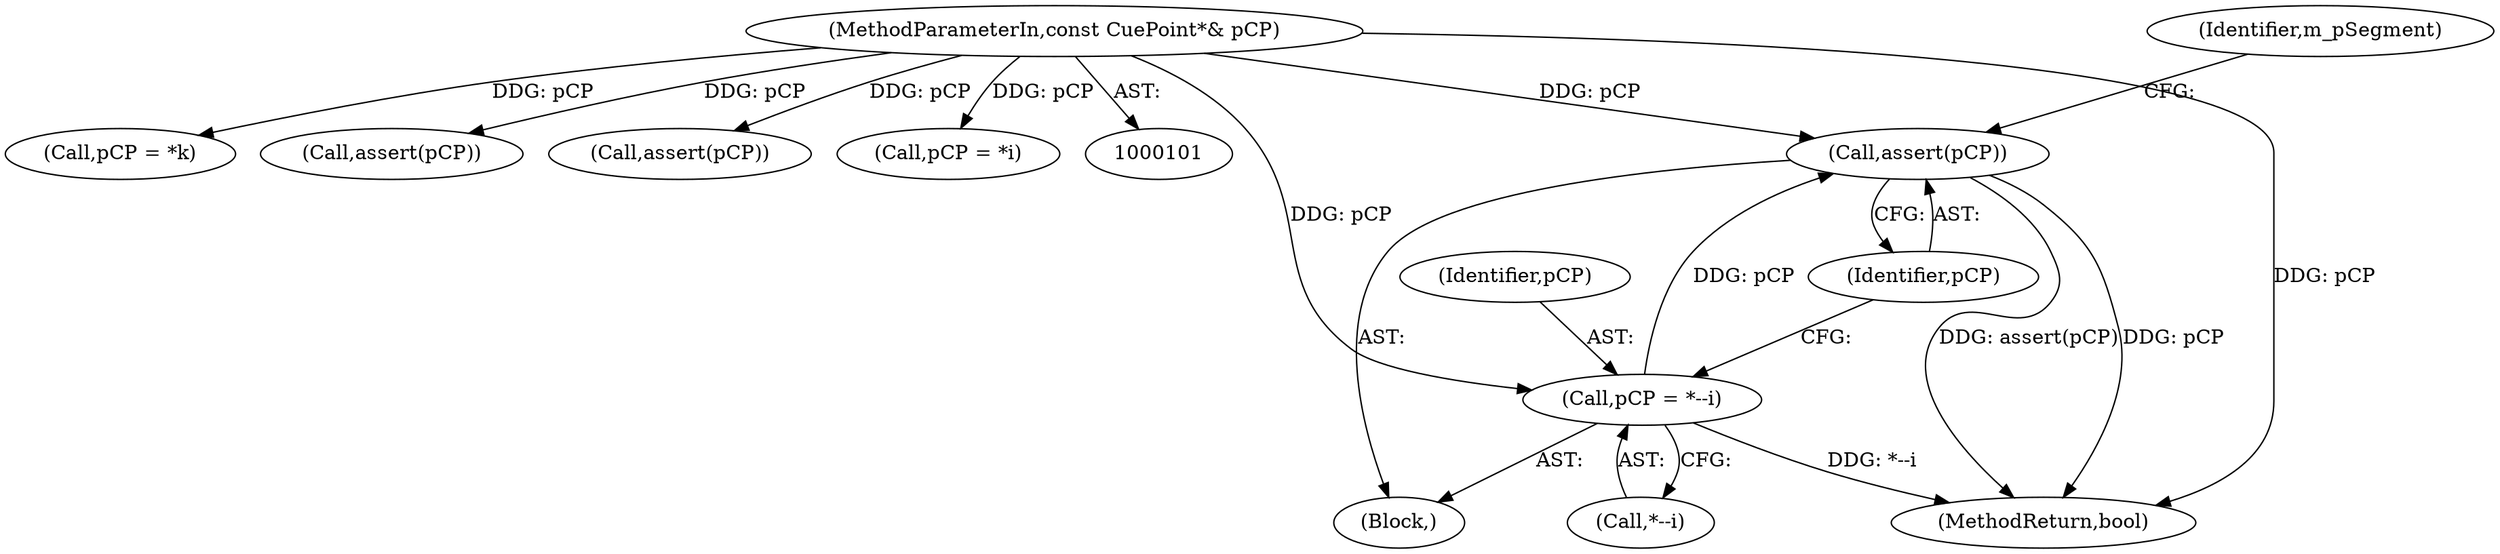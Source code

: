 digraph "0_Android_04839626ed859623901ebd3a5fd483982186b59d_39@pointer" {
"1000228" [label="(Call,assert(pCP))"];
"1000223" [label="(Call,pCP = *--i)"];
"1000104" [label="(MethodParameterIn,const CuePoint*& pCP)"];
"1000229" [label="(Identifier,pCP)"];
"1000228" [label="(Call,assert(pCP))"];
"1000223" [label="(Call,pCP = *--i)"];
"1000235" [label="(MethodReturn,bool)"];
"1000181" [label="(Call,pCP = *k)"];
"1000224" [label="(Identifier,pCP)"];
"1000142" [label="(Call,assert(pCP))"];
"1000104" [label="(MethodParameterIn,const CuePoint*& pCP)"];
"1000185" [label="(Call,assert(pCP))"];
"1000233" [label="(Identifier,m_pSegment)"];
"1000106" [label="(Block,)"];
"1000138" [label="(Call,pCP = *i)"];
"1000225" [label="(Call,*--i)"];
"1000228" -> "1000106"  [label="AST: "];
"1000228" -> "1000229"  [label="CFG: "];
"1000229" -> "1000228"  [label="AST: "];
"1000233" -> "1000228"  [label="CFG: "];
"1000228" -> "1000235"  [label="DDG: assert(pCP)"];
"1000228" -> "1000235"  [label="DDG: pCP"];
"1000223" -> "1000228"  [label="DDG: pCP"];
"1000104" -> "1000228"  [label="DDG: pCP"];
"1000223" -> "1000106"  [label="AST: "];
"1000223" -> "1000225"  [label="CFG: "];
"1000224" -> "1000223"  [label="AST: "];
"1000225" -> "1000223"  [label="AST: "];
"1000229" -> "1000223"  [label="CFG: "];
"1000223" -> "1000235"  [label="DDG: *--i"];
"1000104" -> "1000223"  [label="DDG: pCP"];
"1000104" -> "1000101"  [label="AST: "];
"1000104" -> "1000235"  [label="DDG: pCP"];
"1000104" -> "1000138"  [label="DDG: pCP"];
"1000104" -> "1000142"  [label="DDG: pCP"];
"1000104" -> "1000181"  [label="DDG: pCP"];
"1000104" -> "1000185"  [label="DDG: pCP"];
}
